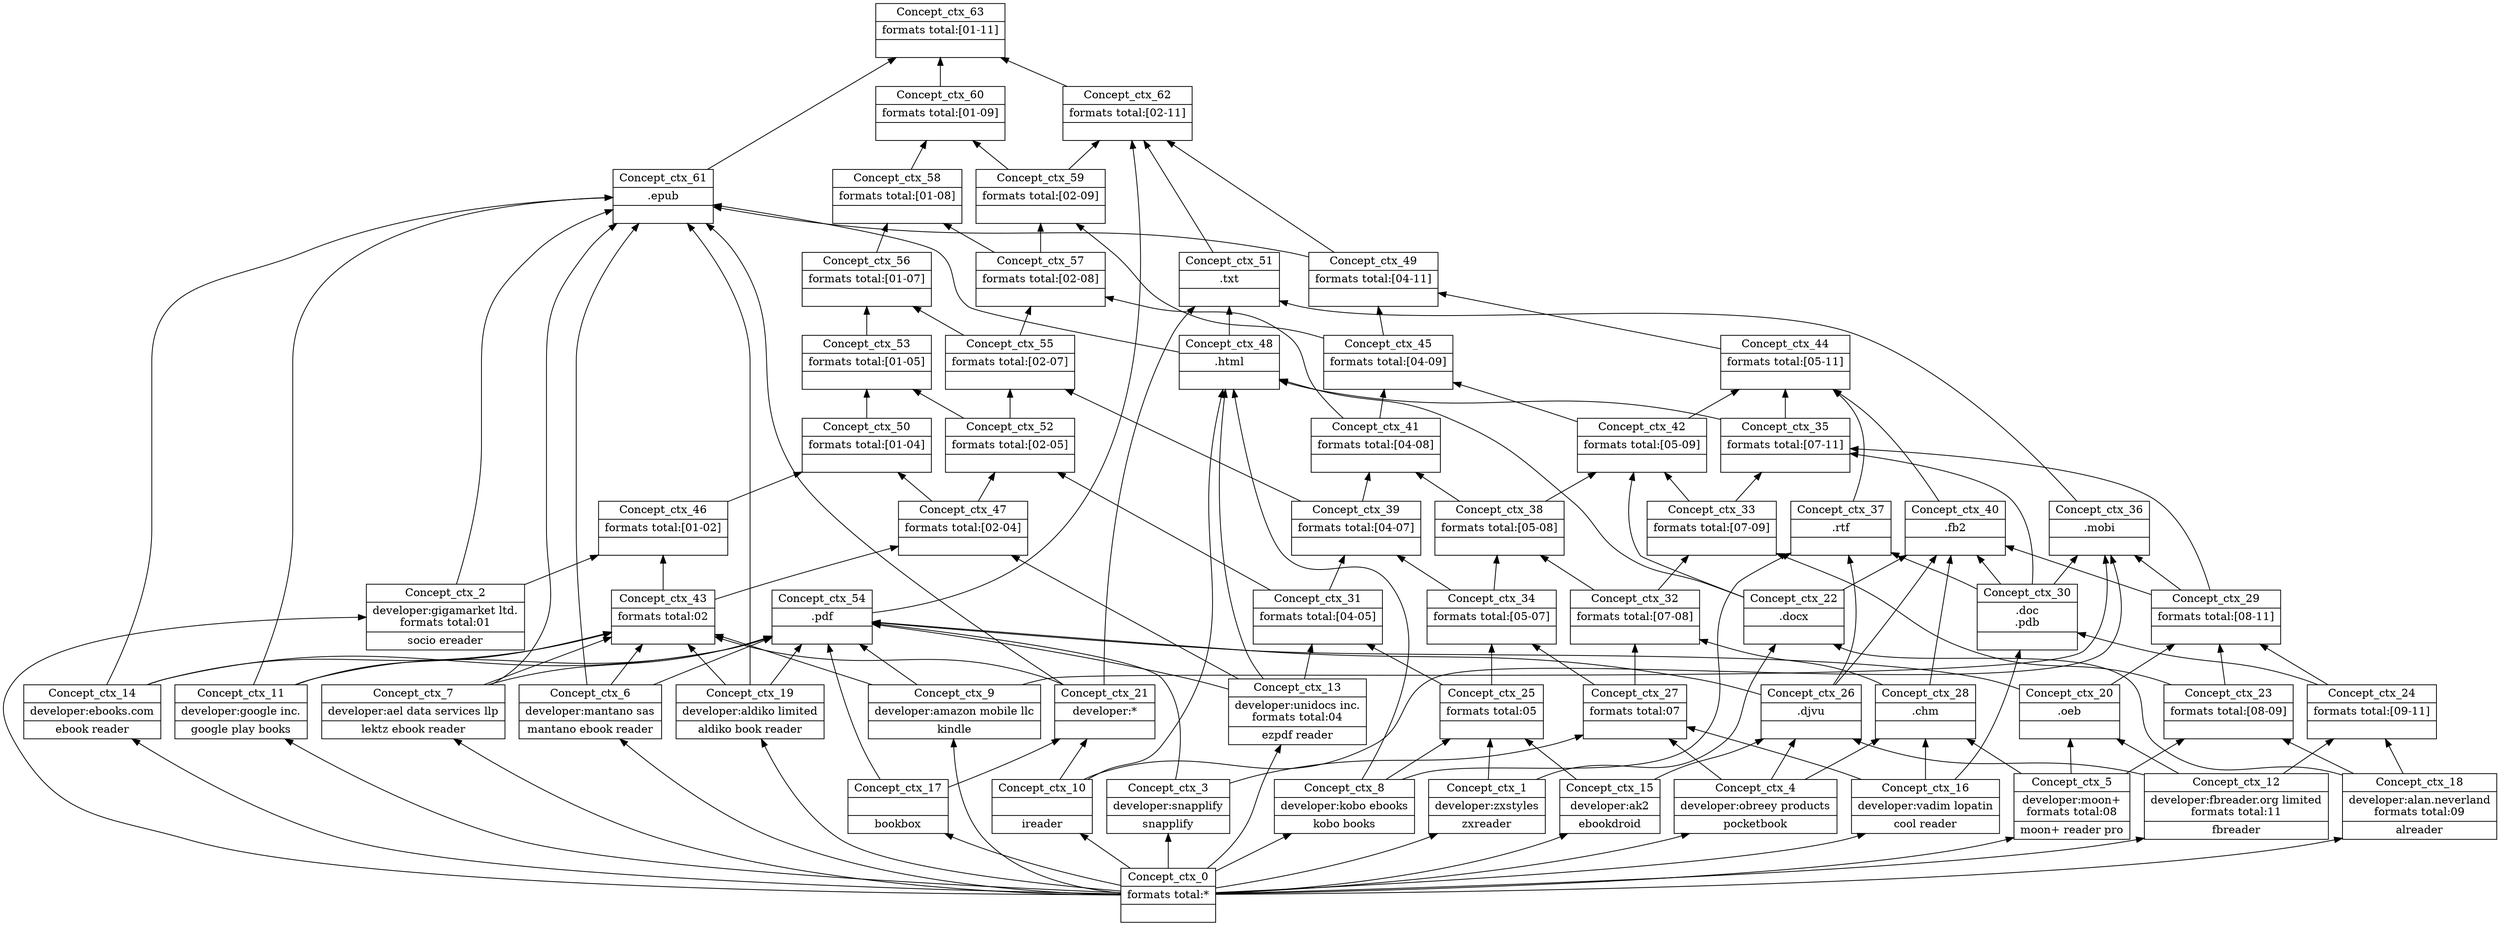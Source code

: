digraph G { 
	rankdir=BT;
subgraph ctx { 
label="ctx";
1 [shape=record,label="{Concept_ctx_18|developer:alan.neverland\nformats total:09\n|alreader\n}"];
2 [shape=record,label="{Concept_ctx_19|developer:aldiko limited\n|aldiko book reader\n}"];
3 [shape=record,label="{Concept_ctx_10||ireader\n}"];
4 [shape=record,label="{Concept_ctx_17||bookbox\n}"];
5 [shape=record,label="{Concept_ctx_15|developer:ak2\n|ebookdroid\n}"];
6 [shape=record,label="{Concept_ctx_14|developer:ebooks.com\n|ebook reader\n}"];
7 [shape=record,label="{Concept_ctx_13|developer:unidocs inc.\nformats total:04\n|ezpdf reader\n}"];
8 [shape=record,label="{Concept_ctx_11|developer:google inc.\n|google play books\n}"];
9 [shape=record,label="{Concept_ctx_9|developer:amazon mobile llc\n|kindle\n}"];
10 [shape=record,label="{Concept_ctx_8|developer:kobo ebooks\n|kobo books\n}"];
11 [shape=record,label="{Concept_ctx_7|developer:ael data services llp\n|lektz ebook reader\n}"];
12 [shape=record,label="{Concept_ctx_6|developer:mantano sas\n|mantano ebook reader\n}"];
13 [shape=record,label="{Concept_ctx_3|developer:snapplify\n|snapplify\n}"];
14 [shape=record,label="{Concept_ctx_2|developer:gigamarket ltd.\nformats total:01\n|socio ereader\n}"];
15 [shape=record,label="{Concept_ctx_1|developer:zxstyles\n|zxreader\n}"];
16 [shape=record,label="{Concept_ctx_4|developer:obreey products\n|pocketbook\n}"];
17 [shape=record,label="{Concept_ctx_12|developer:fbreader.org limited\nformats total:11\n|fbreader\n}"];
18 [shape=record,label="{Concept_ctx_5|developer:moon+\nformats total:08\n|moon+ reader pro\n}"];
19 [shape=record,label="{Concept_ctx_16|developer:vadim lopatin\n|cool reader\n}"];
20 [shape=record,label="{Concept_ctx_22|.docx\n|}"];
21 [shape=record,label="{Concept_ctx_21|developer:*\n|}"];
22 [shape=record,label="{Concept_ctx_23|formats total:[08-09]\n|}"];
23 [shape=record,label="{Concept_ctx_24|formats total:[09-11]\n|}"];
24 [shape=record,label="{Concept_ctx_20|.oeb\n|}"];
25 [shape=record,label="{Concept_ctx_25|formats total:05\n|}"];
26 [shape=record,label="{Concept_ctx_27|formats total:07\n|}"];
27 [shape=record,label="{Concept_ctx_29|formats total:[08-11]\n|}"];
28 [shape=record,label="{Concept_ctx_28|.chm\n|}"];
29 [shape=record,label="{Concept_ctx_26|.djvu\n|}"];
30 [shape=record,label="{Concept_ctx_30|.doc\n.pdb\n|}"];
31 [shape=record,label="{Concept_ctx_31|formats total:[04-05]\n|}"];
32 [shape=record,label="{Concept_ctx_32|formats total:[07-08]\n|}"];
33 [shape=record,label="{Concept_ctx_33|formats total:[07-09]\n|}"];
34 [shape=record,label="{Concept_ctx_34|formats total:[05-07]\n|}"];
35 [shape=record,label="{Concept_ctx_35|formats total:[07-11]\n|}"];
36 [shape=record,label="{Concept_ctx_36|.mobi\n|}"];
37 [shape=record,label="{Concept_ctx_37|.rtf\n|}"];
38 [shape=record,label="{Concept_ctx_39|formats total:[04-07]\n|}"];
39 [shape=record,label="{Concept_ctx_38|formats total:[05-08]\n|}"];
40 [shape=record,label="{Concept_ctx_40|.fb2\n|}"];
41 [shape=record,label="{Concept_ctx_43|formats total:02\n|}"];
42 [shape=record,label="{Concept_ctx_41|formats total:[04-08]\n|}"];
43 [shape=record,label="{Concept_ctx_42|formats total:[05-09]\n|}"];
44 [shape=record,label="{Concept_ctx_46|formats total:[01-02]\n|}"];
45 [shape=record,label="{Concept_ctx_47|formats total:[02-04]\n|}"];
46 [shape=record,label="{Concept_ctx_45|formats total:[04-09]\n|}"];
47 [shape=record,label="{Concept_ctx_44|formats total:[05-11]\n|}"];
48 [shape=record,label="{Concept_ctx_50|formats total:[01-04]\n|}"];
49 [shape=record,label="{Concept_ctx_49|formats total:[04-11]\n|}"];
50 [shape=record,label="{Concept_ctx_48|.html\n|}"];
51 [shape=record,label="{Concept_ctx_51|.txt\n|}"];
52 [shape=record,label="{Concept_ctx_52|formats total:[02-05]\n|}"];
53 [shape=record,label="{Concept_ctx_53|formats total:[01-05]\n|}"];
54 [shape=record,label="{Concept_ctx_54|.pdf\n|}"];
55 [shape=record,label="{Concept_ctx_55|formats total:[02-07]\n|}"];
56 [shape=record,label="{Concept_ctx_56|formats total:[01-07]\n|}"];
57 [shape=record,label="{Concept_ctx_57|formats total:[02-08]\n|}"];
58 [shape=record,label="{Concept_ctx_58|formats total:[01-08]\n|}"];
59 [shape=record,label="{Concept_ctx_59|formats total:[02-09]\n|}"];
60 [shape=record,label="{Concept_ctx_60|formats total:[01-09]\n|}"];
61 [shape=record,label="{Concept_ctx_62|formats total:[02-11]\n|}"];
62 [shape=record,label="{Concept_ctx_61|.epub\n|}"];
63 [shape=record,label="{Concept_ctx_63|formats total:[01-11]\n|}"];
64 [shape=record,label="{Concept_ctx_0|formats total:*\n|}"];
	64 -> 1
	64 -> 2
	64 -> 3
	64 -> 4
	64 -> 5
	64 -> 6
	64 -> 7
	64 -> 8
	64 -> 9
	64 -> 10
	64 -> 11
	64 -> 12
	64 -> 13
	64 -> 14
	64 -> 15
	64 -> 16
	64 -> 17
	64 -> 18
	64 -> 19
	1 -> 20
	15 -> 20
	3 -> 21
	4 -> 21
	1 -> 22
	18 -> 22
	1 -> 23
	17 -> 23
	17 -> 24
	18 -> 24
	5 -> 25
	15 -> 25
	10 -> 25
	13 -> 26
	16 -> 26
	19 -> 26
	24 -> 27
	23 -> 27
	22 -> 27
	16 -> 28
	18 -> 28
	19 -> 28
	5 -> 29
	16 -> 29
	17 -> 29
	23 -> 30
	19 -> 30
	25 -> 31
	7 -> 31
	28 -> 32
	26 -> 32
	32 -> 33
	22 -> 33
	26 -> 34
	25 -> 34
	27 -> 35
	30 -> 35
	33 -> 35
	9 -> 36
	30 -> 36
	27 -> 36
	3 -> 36
	30 -> 37
	29 -> 37
	10 -> 37
	34 -> 38
	31 -> 38
	34 -> 39
	32 -> 39
	29 -> 40
	28 -> 40
	20 -> 40
	30 -> 40
	27 -> 40
	6 -> 41
	2 -> 41
	8 -> 41
	9 -> 41
	11 -> 41
	21 -> 41
	12 -> 41
	38 -> 42
	39 -> 42
	20 -> 43
	39 -> 43
	33 -> 43
	41 -> 44
	14 -> 44
	41 -> 45
	7 -> 45
	43 -> 46
	42 -> 46
	43 -> 47
	37 -> 47
	35 -> 47
	40 -> 47
	45 -> 48
	44 -> 48
	47 -> 49
	46 -> 49
	3 -> 50
	20 -> 50
	7 -> 50
	35 -> 50
	10 -> 50
	21 -> 51
	36 -> 51
	50 -> 51
	45 -> 52
	31 -> 52
	48 -> 53
	52 -> 53
	6 -> 54
	29 -> 54
	4 -> 54
	9 -> 54
	2 -> 54
	8 -> 54
	11 -> 54
	24 -> 54
	7 -> 54
	13 -> 54
	12 -> 54
	52 -> 55
	38 -> 55
	55 -> 56
	53 -> 56
	55 -> 57
	42 -> 57
	57 -> 58
	56 -> 58
	46 -> 59
	57 -> 59
	59 -> 60
	58 -> 60
	51 -> 61
	54 -> 61
	49 -> 61
	59 -> 61
	6 -> 62
	14 -> 62
	49 -> 62
	2 -> 62
	8 -> 62
	11 -> 62
	21 -> 62
	12 -> 62
	50 -> 62
	61 -> 63
	62 -> 63
	60 -> 63
}
}